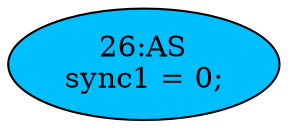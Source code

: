 strict digraph "" {
	node [label="\N"];
	"26:AS"	 [ast="<pyverilog.vparser.ast.Assign object at 0x7f4415e11410>",
		def_var="['sync1']",
		fillcolor=deepskyblue,
		label="26:AS
sync1 = 0;",
		statements="[]",
		style=filled,
		typ=Assign,
		use_var="[]"];
}
